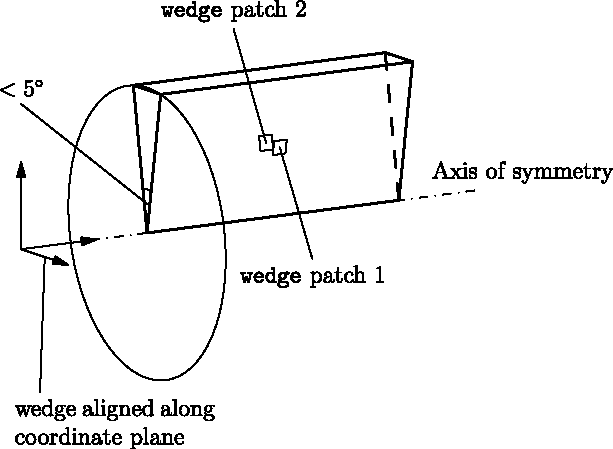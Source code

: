 import three;

settings.render = 0;
settings.prc = false;
settings.gsOptions="-r144x144";
size(11cm);
currentprojection=orthographic((-5,2,8), Y) ;

triple[] pts = {
  (1, 0, 0),
  (3, 0, 0),
  (3, 1, 0),
  (1, 1, 0),
};

real angle = 20;

pen fat = black+linewidth(1);

transform3 rotBack = rotate(-angle/2, X);
transform3 rotFront = rotate(angle/2, X);

draw(rotBack*(pts[2]--pts[3]--pts[0]), fat);
draw(rotBack*(pts[1]--pts[2]), dashed+fat);
draw(rotFront*(pts[0]--pts[1]--pts[2]--pts[3]--cycle), fat);
draw(rotBack*pts[2]--rotFront*pts[2], fat);
draw(rotBack*pts[3]--rotFront*pts[3], fat);

draw(shift((1,0,0))*rotate(90,Y)*unitcircle3);

draw(shift((1,0,0))*arc(O, rotBack*(0,0.3,0), rotFront*(0,0.3,0)));
draw((1,0.2,0)--(0,1,0));
label("$<5^\circ$", (0,1,0), N);

draw(O--0.6X, Arrow3);
draw(O--0.6Y, Arrow3);
draw(O--0.6Z, Arrow3);

draw(O--scale3(1.2)*pts[1], dashdotted);
label("Axis of symmetry", scale3(1.2)*pts[1], N+0.5E);

triple center = (pts[0]+pts[1]+pts[2]+pts[3])/4;
path3 patch = shift(center-(0.1,0.1,0)/2)*scale3(0.1)*unitsquare3;
draw(rotBack*patch);
draw(rotFront*patch);

draw(rotBack*center--(center.x,1.2,-0.5));
label("{\tt wedge} patch 2", (center.x,1.2,-0.5), N);
draw(rotFront*center--(center.x,-0.2,0.5));
label("{\tt wedge} patch 1", (center.x,-0.2,0.5), S);

triple p = 0.4Z-0.1X-0.9Y;
draw(0.3Z--p);
label(minipage("wedge aligned along\\ coordinate plane"), p, S+0.7E);
